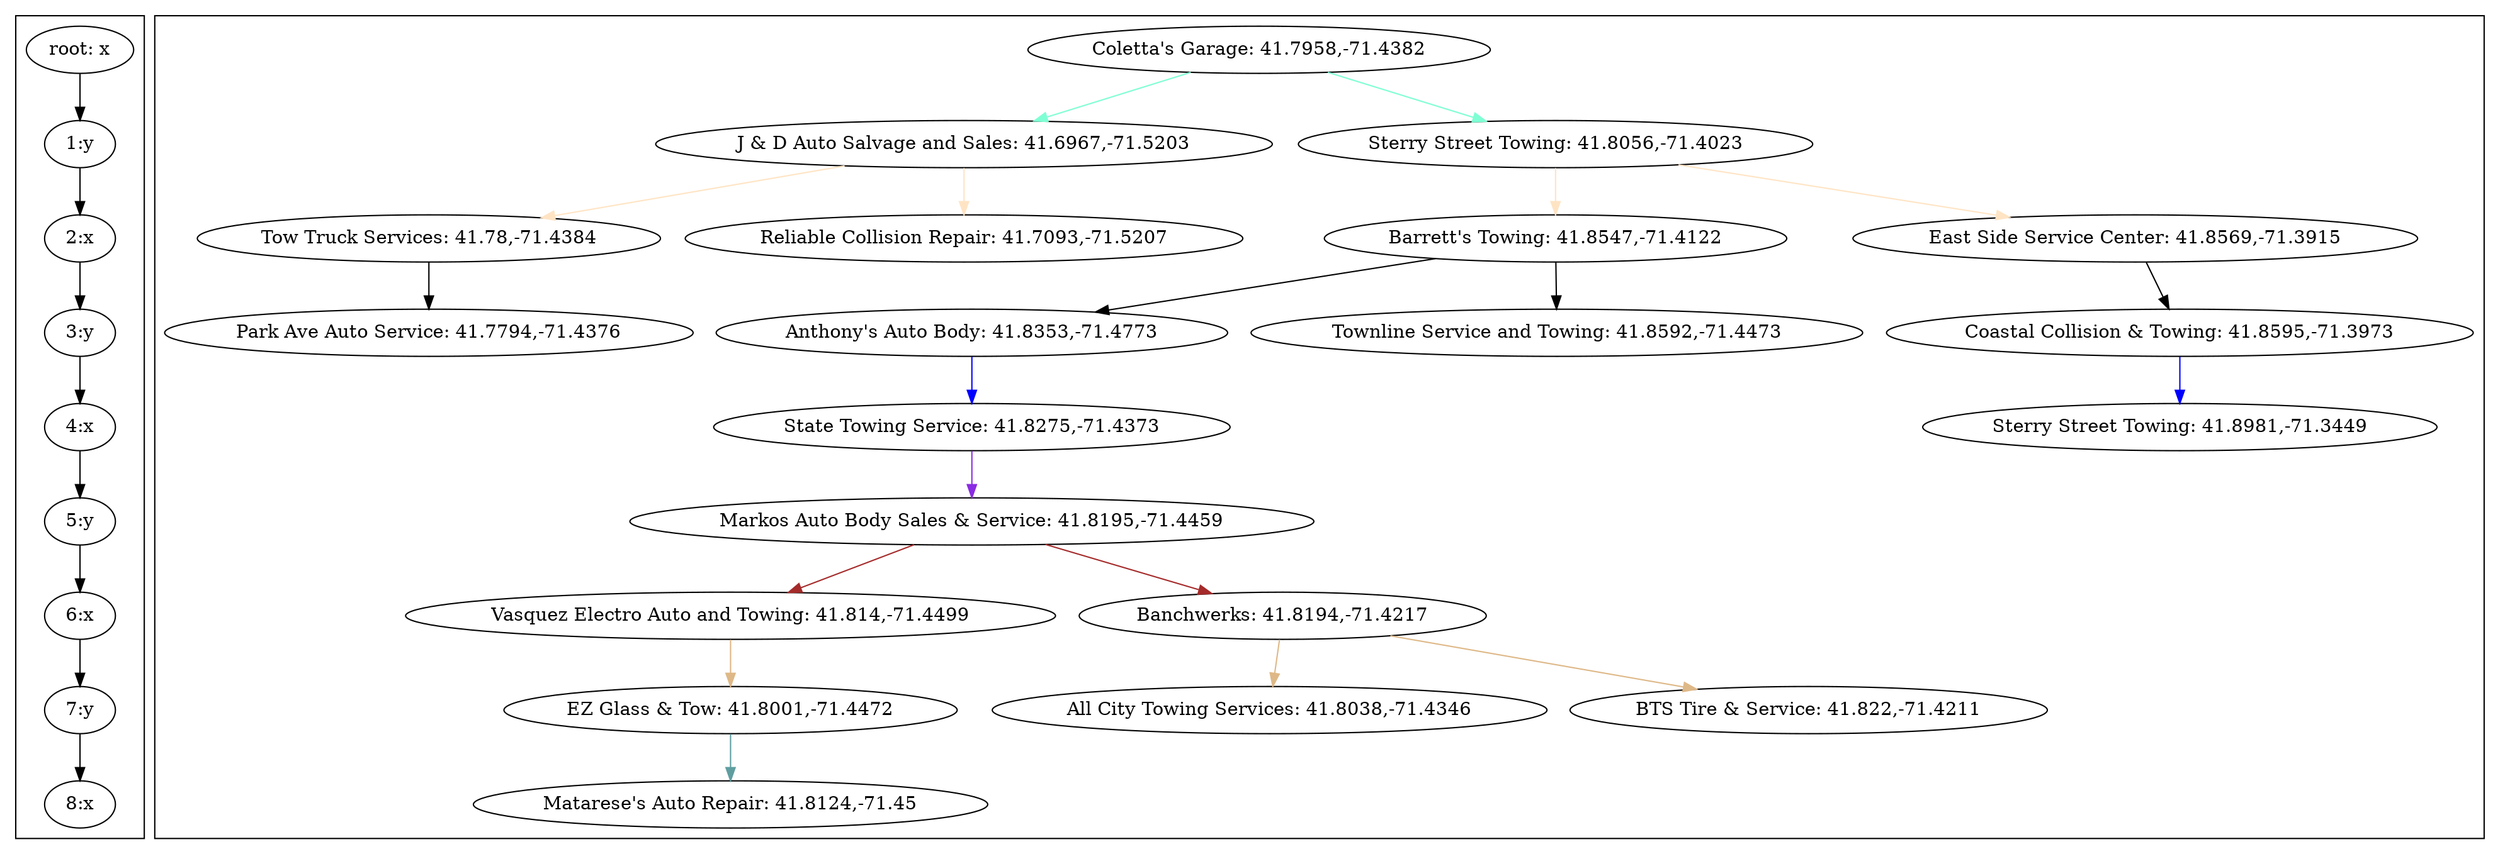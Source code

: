 digraph G {
	subgraph cluster_0 {
		<root: x> -> <1:y> -> <2:x> -> <3:y> -> <4:x> -> <5:y> -> <6:x> -> <7:y> -> <8:x>;
	}
	subgraph cluster_1 {
		<Tow Truck Services: 41.78,-71.4384> ->	<Park Ave Auto Service: 41.7794,-71.4376>[color="black"]
		<J & D Auto Salvage and Sales: 41.6967,-71.5203> ->	<Reliable Collision Repair: 41.7093,-71.5207>[color="bisque"]
		<J & D Auto Salvage and Sales: 41.6967,-71.5203> ->	<Tow Truck Services: 41.78,-71.4384>[color="bisque"]
		<EZ Glass & Tow: 41.8001,-71.4472> ->	<Matarese's Auto Repair: 41.8124,-71.45>[color="cadetblue"]
		<Vasquez Electro Auto and Towing: 41.814,-71.4499> ->	<EZ Glass & Tow: 41.8001,-71.4472>[color="burlywood"]
		<Banchwerks: 41.8194,-71.4217> ->	<All City Towing Services: 41.8038,-71.4346>[color="burlywood"]
		<Banchwerks: 41.8194,-71.4217> ->	<BTS Tire & Service: 41.822,-71.4211>[color="burlywood"]
		<Markos Auto Body Sales & Service: 41.8195,-71.4459> ->	<Vasquez Electro Auto and Towing: 41.814,-71.4499>[color="brown"]
		<Markos Auto Body Sales & Service: 41.8195,-71.4459> ->	<Banchwerks: 41.8194,-71.4217>[color="brown"]
		<State Towing Service: 41.8275,-71.4373> ->	<Markos Auto Body Sales & Service: 41.8195,-71.4459>[color="blueviolet"]
		<Anthony's Auto Body: 41.8353,-71.4773> ->	<State Towing Service: 41.8275,-71.4373>[color="blue"]
		<Barrett's Towing: 41.8547,-71.4122> ->	<Anthony's Auto Body: 41.8353,-71.4773>[color="black"]
		<Barrett's Towing: 41.8547,-71.4122> ->	<Townline Service and Towing: 41.8592,-71.4473>[color="black"]
		<Coastal Collision & Towing: 41.8595,-71.3973> ->	<Sterry Street Towing: 41.8981,-71.3449>[color="blue"]
		<East Side Service Center: 41.8569,-71.3915> ->	<Coastal Collision & Towing: 41.8595,-71.3973>[color="black"]
		<Sterry Street Towing: 41.8056,-71.4023> ->	<Barrett's Towing: 41.8547,-71.4122>[color="bisque"]
		<Sterry Street Towing: 41.8056,-71.4023> ->	<East Side Service Center: 41.8569,-71.3915>[color="bisque"]
		<Coletta's Garage: 41.7958,-71.4382> ->	<J & D Auto Salvage and Sales: 41.6967,-71.5203>[color="aquamarine"]
		<Coletta's Garage: 41.7958,-71.4382> ->	<Sterry Street Towing: 41.8056,-71.4023>[color="aquamarine"]
	
}}
